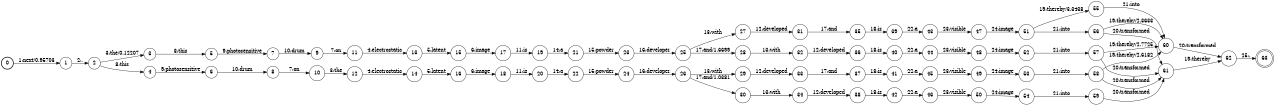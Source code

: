digraph FST {
rankdir = LR;
size = "8.5,11";
label = "";
center = 1;
orientation = Portrait;
ranksep = "0.4";
nodesep = "0.25";
0 [label = "0", shape = circle, style = bold, fontsize = 14]
	0 -> 1 [label = "1:next/0.95703", fontsize = 14];
1 [label = "1", shape = circle, style = solid, fontsize = 14]
	1 -> 2 [label = "2:,", fontsize = 14];
2 [label = "2", shape = circle, style = solid, fontsize = 14]
	2 -> 3 [label = "3:the/0.12207", fontsize = 14];
	2 -> 4 [label = "8:this", fontsize = 14];
3 [label = "3", shape = circle, style = solid, fontsize = 14]
	3 -> 5 [label = "8:this", fontsize = 14];
4 [label = "4", shape = circle, style = solid, fontsize = 14]
	4 -> 6 [label = "9:photosensitive", fontsize = 14];
5 [label = "5", shape = circle, style = solid, fontsize = 14]
	5 -> 7 [label = "9:photosensitive", fontsize = 14];
6 [label = "6", shape = circle, style = solid, fontsize = 14]
	6 -> 8 [label = "10:drum", fontsize = 14];
7 [label = "7", shape = circle, style = solid, fontsize = 14]
	7 -> 9 [label = "10:drum", fontsize = 14];
8 [label = "8", shape = circle, style = solid, fontsize = 14]
	8 -> 10 [label = "7:on", fontsize = 14];
9 [label = "9", shape = circle, style = solid, fontsize = 14]
	9 -> 11 [label = "7:on", fontsize = 14];
10 [label = "10", shape = circle, style = solid, fontsize = 14]
	10 -> 12 [label = "3:the", fontsize = 14];
11 [label = "11", shape = circle, style = solid, fontsize = 14]
	11 -> 13 [label = "4:electrostatic", fontsize = 14];
12 [label = "12", shape = circle, style = solid, fontsize = 14]
	12 -> 14 [label = "4:electrostatic", fontsize = 14];
13 [label = "13", shape = circle, style = solid, fontsize = 14]
	13 -> 15 [label = "5:latent", fontsize = 14];
14 [label = "14", shape = circle, style = solid, fontsize = 14]
	14 -> 16 [label = "5:latent", fontsize = 14];
15 [label = "15", shape = circle, style = solid, fontsize = 14]
	15 -> 17 [label = "6:image", fontsize = 14];
16 [label = "16", shape = circle, style = solid, fontsize = 14]
	16 -> 18 [label = "6:image", fontsize = 14];
17 [label = "17", shape = circle, style = solid, fontsize = 14]
	17 -> 19 [label = "11:is", fontsize = 14];
18 [label = "18", shape = circle, style = solid, fontsize = 14]
	18 -> 20 [label = "11:is", fontsize = 14];
19 [label = "19", shape = circle, style = solid, fontsize = 14]
	19 -> 21 [label = "14:a", fontsize = 14];
20 [label = "20", shape = circle, style = solid, fontsize = 14]
	20 -> 22 [label = "14:a", fontsize = 14];
21 [label = "21", shape = circle, style = solid, fontsize = 14]
	21 -> 23 [label = "15:powder", fontsize = 14];
22 [label = "22", shape = circle, style = solid, fontsize = 14]
	22 -> 24 [label = "15:powder", fontsize = 14];
23 [label = "23", shape = circle, style = solid, fontsize = 14]
	23 -> 25 [label = "16:developer", fontsize = 14];
24 [label = "24", shape = circle, style = solid, fontsize = 14]
	24 -> 26 [label = "16:developer", fontsize = 14];
25 [label = "25", shape = circle, style = solid, fontsize = 14]
	25 -> 27 [label = "13:with", fontsize = 14];
	25 -> 28 [label = "17:and/1.6699", fontsize = 14];
26 [label = "26", shape = circle, style = solid, fontsize = 14]
	26 -> 29 [label = "13:with", fontsize = 14];
	26 -> 30 [label = "17:and/1.0381", fontsize = 14];
27 [label = "27", shape = circle, style = solid, fontsize = 14]
	27 -> 31 [label = "12:developed", fontsize = 14];
28 [label = "28", shape = circle, style = solid, fontsize = 14]
	28 -> 32 [label = "13:with", fontsize = 14];
29 [label = "29", shape = circle, style = solid, fontsize = 14]
	29 -> 33 [label = "12:developed", fontsize = 14];
30 [label = "30", shape = circle, style = solid, fontsize = 14]
	30 -> 34 [label = "13:with", fontsize = 14];
31 [label = "31", shape = circle, style = solid, fontsize = 14]
	31 -> 35 [label = "17:and", fontsize = 14];
32 [label = "32", shape = circle, style = solid, fontsize = 14]
	32 -> 36 [label = "12:developed", fontsize = 14];
33 [label = "33", shape = circle, style = solid, fontsize = 14]
	33 -> 37 [label = "17:and", fontsize = 14];
34 [label = "34", shape = circle, style = solid, fontsize = 14]
	34 -> 38 [label = "12:developed", fontsize = 14];
35 [label = "35", shape = circle, style = solid, fontsize = 14]
	35 -> 39 [label = "18:is", fontsize = 14];
36 [label = "36", shape = circle, style = solid, fontsize = 14]
	36 -> 40 [label = "18:is", fontsize = 14];
37 [label = "37", shape = circle, style = solid, fontsize = 14]
	37 -> 41 [label = "18:is", fontsize = 14];
38 [label = "38", shape = circle, style = solid, fontsize = 14]
	38 -> 42 [label = "18:is", fontsize = 14];
39 [label = "39", shape = circle, style = solid, fontsize = 14]
	39 -> 43 [label = "22:a", fontsize = 14];
40 [label = "40", shape = circle, style = solid, fontsize = 14]
	40 -> 44 [label = "22:a", fontsize = 14];
41 [label = "41", shape = circle, style = solid, fontsize = 14]
	41 -> 45 [label = "22:a", fontsize = 14];
42 [label = "42", shape = circle, style = solid, fontsize = 14]
	42 -> 46 [label = "22:a", fontsize = 14];
43 [label = "43", shape = circle, style = solid, fontsize = 14]
	43 -> 47 [label = "23:visible", fontsize = 14];
44 [label = "44", shape = circle, style = solid, fontsize = 14]
	44 -> 48 [label = "23:visible", fontsize = 14];
45 [label = "45", shape = circle, style = solid, fontsize = 14]
	45 -> 49 [label = "23:visible", fontsize = 14];
46 [label = "46", shape = circle, style = solid, fontsize = 14]
	46 -> 50 [label = "23:visible", fontsize = 14];
47 [label = "47", shape = circle, style = solid, fontsize = 14]
	47 -> 51 [label = "24:image", fontsize = 14];
48 [label = "48", shape = circle, style = solid, fontsize = 14]
	48 -> 52 [label = "24:image", fontsize = 14];
49 [label = "49", shape = circle, style = solid, fontsize = 14]
	49 -> 53 [label = "24:image", fontsize = 14];
50 [label = "50", shape = circle, style = solid, fontsize = 14]
	50 -> 54 [label = "24:image", fontsize = 14];
51 [label = "51", shape = circle, style = solid, fontsize = 14]
	51 -> 55 [label = "19:thereby/3.3438", fontsize = 14];
	51 -> 56 [label = "21:into", fontsize = 14];
52 [label = "52", shape = circle, style = solid, fontsize = 14]
	52 -> 57 [label = "21:into", fontsize = 14];
53 [label = "53", shape = circle, style = solid, fontsize = 14]
	53 -> 58 [label = "21:into", fontsize = 14];
54 [label = "54", shape = circle, style = solid, fontsize = 14]
	54 -> 59 [label = "21:into", fontsize = 14];
55 [label = "55", shape = circle, style = solid, fontsize = 14]
	55 -> 60 [label = "21:into", fontsize = 14];
56 [label = "56", shape = circle, style = solid, fontsize = 14]
	56 -> 60 [label = "19:thereby/2.3633", fontsize = 14];
	56 -> 61 [label = "20:transformed", fontsize = 14];
57 [label = "57", shape = circle, style = solid, fontsize = 14]
	57 -> 60 [label = "19:thereby/2.7725", fontsize = 14];
	57 -> 61 [label = "20:transformed", fontsize = 14];
58 [label = "58", shape = circle, style = solid, fontsize = 14]
	58 -> 60 [label = "19:thereby/2.6182", fontsize = 14];
	58 -> 61 [label = "20:transformed", fontsize = 14];
59 [label = "59", shape = circle, style = solid, fontsize = 14]
	59 -> 61 [label = "20:transformed", fontsize = 14];
60 [label = "60", shape = circle, style = solid, fontsize = 14]
	60 -> 62 [label = "20:transformed", fontsize = 14];
61 [label = "61", shape = circle, style = solid, fontsize = 14]
	61 -> 62 [label = "19:thereby", fontsize = 14];
62 [label = "62", shape = circle, style = solid, fontsize = 14]
	62 -> 63 [label = "25:.", fontsize = 14];
63 [label = "63", shape = doublecircle, style = solid, fontsize = 14]
}
